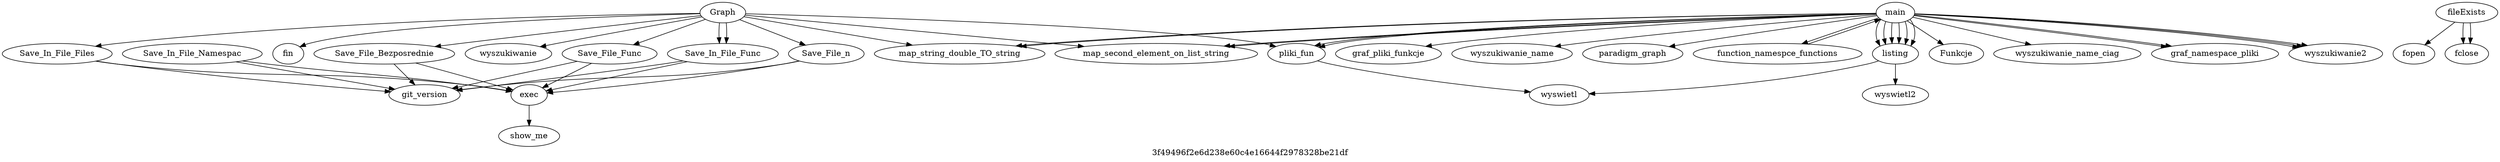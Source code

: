 digraph files_graph
{
label = "3f49496f2e6d238e60c4e16644f2978328be21df"
"Graph"->"wyszukiwanie"
"Graph"->"Save_In_File_Files"
"Graph"->"fin"
"Graph"->"Save_In_File_Func"
"Graph"->"Save_In_File_Func"
"Graph"->"Save_File_n"
"Graph"->"map_string_double_TO_string"
"Graph"->"map_second_element_on_list_string"
"Graph"->"pliki_fun"
"Graph"->"Save_File_Bezposrednie"
"Graph"->"Save_File_Func"
"Save_File_Bezposrednie"->"git_version"
"Save_File_Bezposrednie"->"exec"
"Save_File_Func"->"git_version"
"Save_File_Func"->"exec"
"Save_File_n"->"git_version"
"Save_File_n"->"exec"
"Save_In_File_Files"->"git_version"
"Save_In_File_Files"->"exec"
"Save_In_File_Func"->"git_version"
"Save_In_File_Func"->"exec"
"Save_In_File_Namespac"->"git_version"
"Save_In_File_Namespac"->"exec"
"exec"->"show_me"
"fileExists"->"fopen"
"fileExists"->"fclose"
"fileExists"->"fclose"
"function_namespce_functions"->"main"
"listing"->"wyswietl2"
"listing"->"wyswietl"
"main"->"Funkcje"
"main"->"listing"
"main"->"listing"
"main"->"wyszukiwanie_name_ciag"
"main"->"graf_namespace_pliki"
"main"->"listing"
"main"->"wyszukiwanie2"
"main"->"listing"
"main"->"wyszukiwanie2"
"main"->"map_string_double_TO_string"
"main"->"map_second_element_on_list_string"
"main"->"pliki_fun"
"main"->"graf_pliki_funkcje"
"main"->"listing"
"main"->"wyszukiwanie_name"
"main"->"graf_namespace_pliki"
"main"->"listing"
"main"->"wyszukiwanie2"
"main"->"map_string_double_TO_string"
"main"->"map_second_element_on_list_string"
"main"->"pliki_fun"
"main"->"function_namespce_functions"
"main"->"paradigm_graph"
"pliki_fun"->"wyswietl"
}